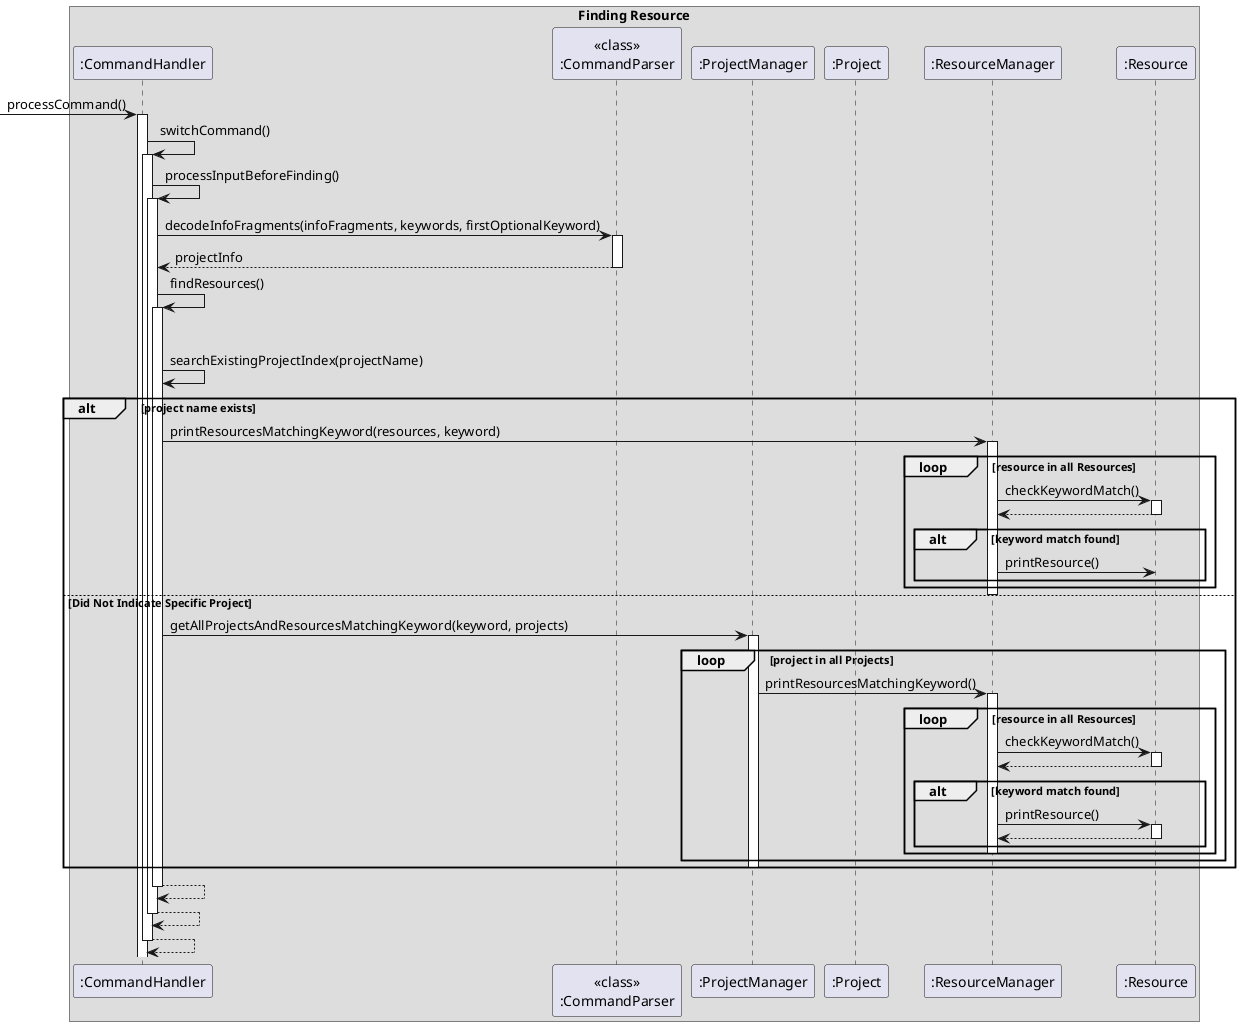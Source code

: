 @startuml

box Finding Resource
participant ":CommandHandler" as CH
participant "<<class>>\n:CommandParser" as CP
participant ":ProjectManager" as PM
participant ":Project" as P
participant ":ResourceManager" as RM
participant ":Resource" as R


[-> CH : processCommand()
activate CH

CH -> CH : switchCommand()
activate CH

CH -> CH : processInputBeforeFinding()
activate CH

CH -> CP : decodeInfoFragments(infoFragments, keywords, firstOptionalKeyword)
activate CP
return projectInfo

CH -> CH : findResources()
activate CH
alt Indicated Specific Project
    CH -> CH : searchExistingProjectIndex(projectName)
    alt project name exists

        CH -> RM : printResourcesMatchingKeyword(resources, keyword)
        activate RM
        loop resource in all Resources
            RM -> R : checkKeywordMatch()
            activate R
            return
            alt keyword match found
                RM -> R : printResource()
            end
        end
        deactivate RM
else Did Not Indicate Specific Project
    CH -> PM : getAllProjectsAndResourcesMatchingKeyword(keyword, projects)
    activate PM
    loop project in all Projects
        PM -> RM : printResourcesMatchingKeyword()
        activate RM
        loop resource in all Resources
            RM -> R : checkKeywordMatch()
            activate R
            return
            alt keyword match found
                RM -> R : printResource()
                activate R
                return

            end
        deactivate RM
        end
    end
    deactivate PM
end

return
return
return


@enduml